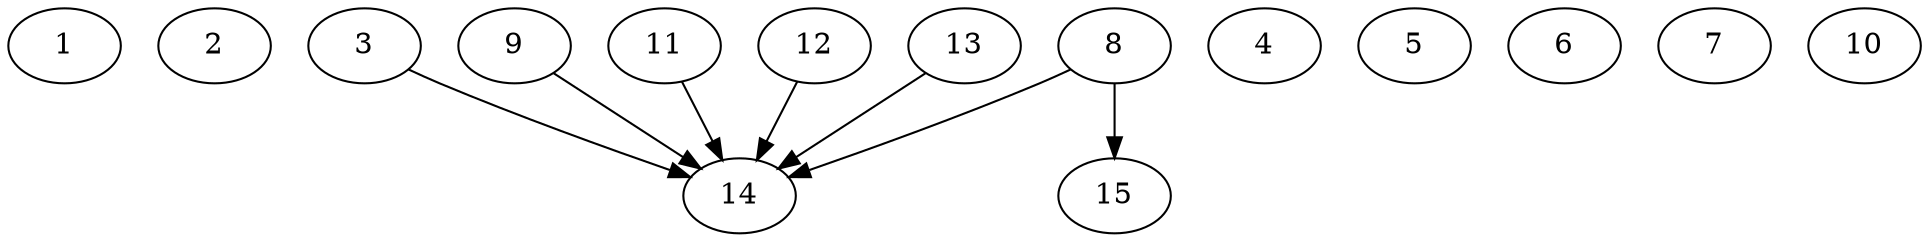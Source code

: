 // DAG automatically generated by daggen at Thu Oct  3 13:59:27 2019
// ./daggen --dot -n 15 --ccr 0.4 --fat 0.9 --regular 0.5 --density 0.7 --mindata 5242880 --maxdata 52428800 
digraph G {
  1 [size="121820160", alpha="0.11", expect_size="48728064"] 
  2 [size="126238720", alpha="0.06", expect_size="50495488"] 
  3 [size="41692160", alpha="0.18", expect_size="16676864"] 
  3 -> 14 [size ="16676864"]
  4 [size="21035520", alpha="0.01", expect_size="8414208"] 
  5 [size="97198080", alpha="0.09", expect_size="38879232"] 
  6 [size="92057600", alpha="0.08", expect_size="36823040"] 
  7 [size="63526400", alpha="0.13", expect_size="25410560"] 
  8 [size="31155200", alpha="0.09", expect_size="12462080"] 
  8 -> 14 [size ="12462080"]
  8 -> 15 [size ="12462080"]
  9 [size="98905600", alpha="0.05", expect_size="39562240"] 
  9 -> 14 [size ="39562240"]
  10 [size="118704640", alpha="0.20", expect_size="47481856"] 
  11 [size="128517120", alpha="0.14", expect_size="51406848"] 
  11 -> 14 [size ="51406848"]
  12 [size="78041600", alpha="0.04", expect_size="31216640"] 
  12 -> 14 [size ="31216640"]
  13 [size="114278400", alpha="0.10", expect_size="45711360"] 
  13 -> 14 [size ="45711360"]
  14 [size="100592640", alpha="0.12", expect_size="40237056"] 
  15 [size="107878400", alpha="0.07", expect_size="43151360"] 
}

